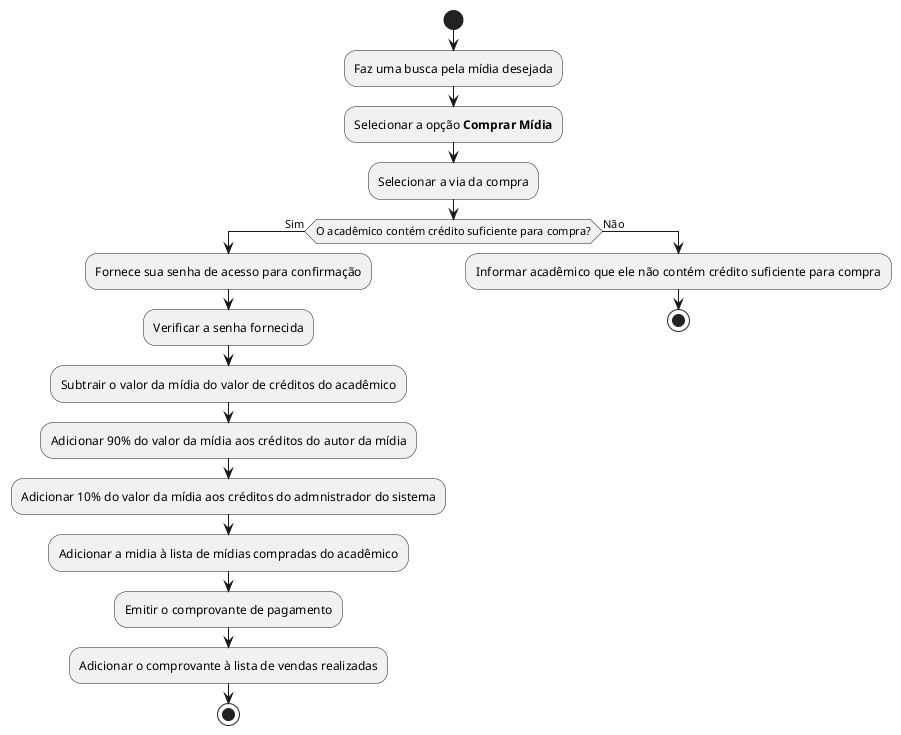 @startuml comprar-midia

start
:Faz uma busca pela mídia desejada;
:Selecionar a opção **Comprar Mídia**;
:Selecionar a via da compra;
if (O acadêmico contém crédito suficiente para compra?) then (Sim)
    :Fornece sua senha de acesso para confirmação;
    :Verificar a senha fornecida;
    :Subtrair o valor da mídia do valor de créditos do acadêmico;
    :Adicionar 90% do valor da mídia aos créditos do autor da mídia;
    :Adicionar 10% do valor da mídia aos créditos do admnistrador do sistema;
    :Adicionar a midia à lista de mídias compradas do acadêmico;
    :Emitir o comprovante de pagamento;
    :Adicionar o comprovante à lista de vendas realizadas;
    stop
else (Não)
    :Informar acadêmico que ele não contém crédito suficiente para compra;
    stop

    @enduml
